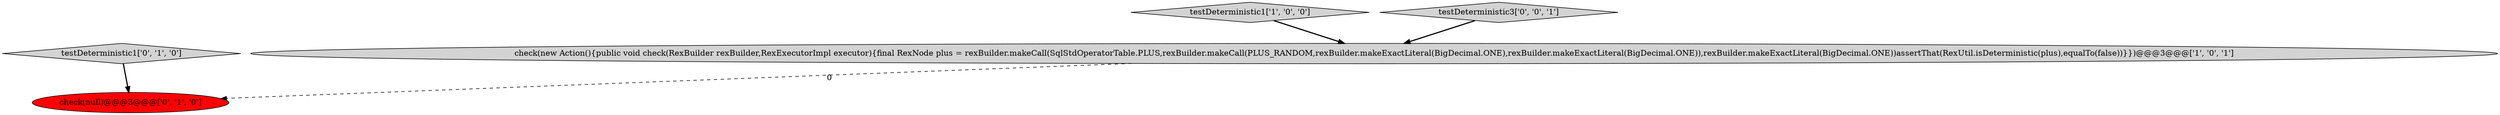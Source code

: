 digraph {
2 [style = filled, label = "testDeterministic1['0', '1', '0']", fillcolor = lightgray, shape = diamond image = "AAA0AAABBB2BBB"];
1 [style = filled, label = "testDeterministic1['1', '0', '0']", fillcolor = lightgray, shape = diamond image = "AAA0AAABBB1BBB"];
0 [style = filled, label = "check(new Action(){public void check(RexBuilder rexBuilder,RexExecutorImpl executor){final RexNode plus = rexBuilder.makeCall(SqlStdOperatorTable.PLUS,rexBuilder.makeCall(PLUS_RANDOM,rexBuilder.makeExactLiteral(BigDecimal.ONE),rexBuilder.makeExactLiteral(BigDecimal.ONE)),rexBuilder.makeExactLiteral(BigDecimal.ONE))assertThat(RexUtil.isDeterministic(plus),equalTo(false))}})@@@3@@@['1', '0', '1']", fillcolor = lightgray, shape = ellipse image = "AAA0AAABBB1BBB"];
3 [style = filled, label = "check(null)@@@3@@@['0', '1', '0']", fillcolor = red, shape = ellipse image = "AAA1AAABBB2BBB"];
4 [style = filled, label = "testDeterministic3['0', '0', '1']", fillcolor = lightgray, shape = diamond image = "AAA0AAABBB3BBB"];
2->3 [style = bold, label=""];
1->0 [style = bold, label=""];
4->0 [style = bold, label=""];
0->3 [style = dashed, label="0"];
}
